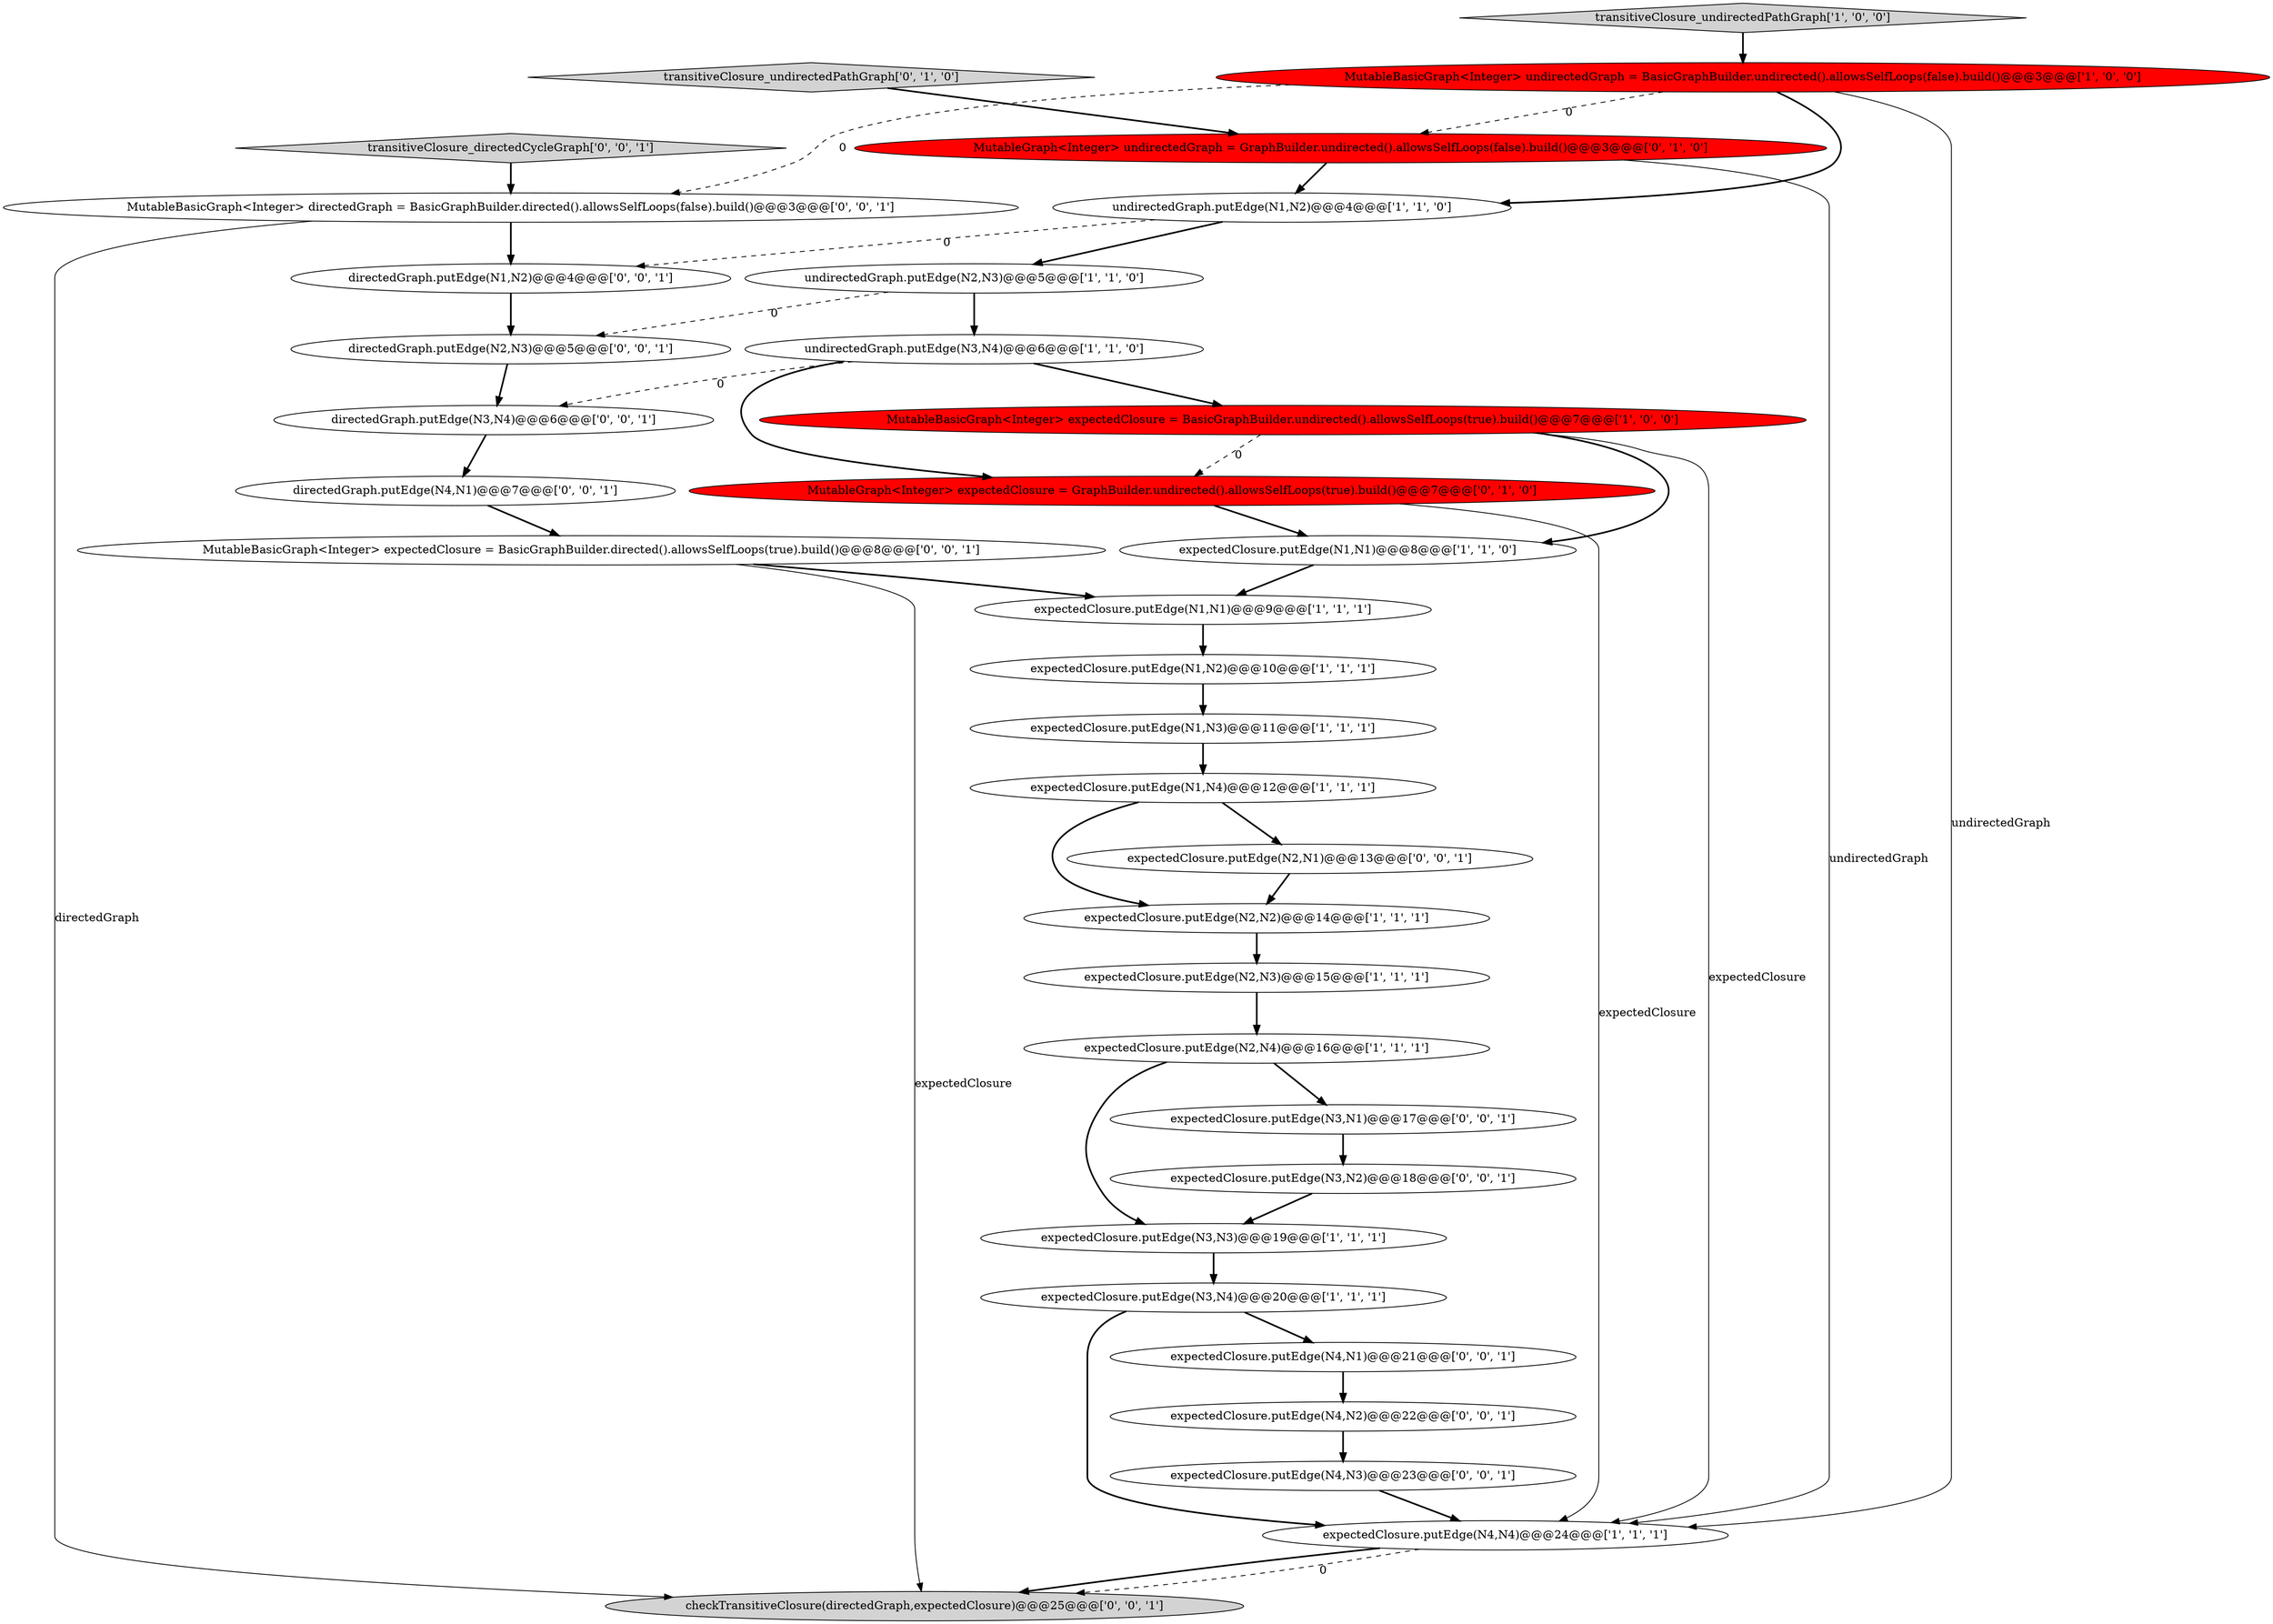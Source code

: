 digraph {
18 [style = filled, label = "transitiveClosure_undirectedPathGraph['0', '1', '0']", fillcolor = lightgray, shape = diamond image = "AAA0AAABBB2BBB"];
26 [style = filled, label = "directedGraph.putEdge(N1,N2)@@@4@@@['0', '0', '1']", fillcolor = white, shape = ellipse image = "AAA0AAABBB3BBB"];
30 [style = filled, label = "MutableBasicGraph<Integer> expectedClosure = BasicGraphBuilder.directed().allowsSelfLoops(true).build()@@@8@@@['0', '0', '1']", fillcolor = white, shape = ellipse image = "AAA0AAABBB3BBB"];
15 [style = filled, label = "expectedClosure.putEdge(N2,N4)@@@16@@@['1', '1', '1']", fillcolor = white, shape = ellipse image = "AAA0AAABBB1BBB"];
4 [style = filled, label = "expectedClosure.putEdge(N3,N3)@@@19@@@['1', '1', '1']", fillcolor = white, shape = ellipse image = "AAA0AAABBB1BBB"];
0 [style = filled, label = "expectedClosure.putEdge(N1,N1)@@@9@@@['1', '1', '1']", fillcolor = white, shape = ellipse image = "AAA0AAABBB1BBB"];
25 [style = filled, label = "directedGraph.putEdge(N4,N1)@@@7@@@['0', '0', '1']", fillcolor = white, shape = ellipse image = "AAA0AAABBB3BBB"];
17 [style = filled, label = "MutableGraph<Integer> undirectedGraph = GraphBuilder.undirected().allowsSelfLoops(false).build()@@@3@@@['0', '1', '0']", fillcolor = red, shape = ellipse image = "AAA1AAABBB2BBB"];
13 [style = filled, label = "expectedClosure.putEdge(N1,N1)@@@8@@@['1', '1', '0']", fillcolor = white, shape = ellipse image = "AAA0AAABBB1BBB"];
8 [style = filled, label = "MutableBasicGraph<Integer> expectedClosure = BasicGraphBuilder.undirected().allowsSelfLoops(true).build()@@@7@@@['1', '0', '0']", fillcolor = red, shape = ellipse image = "AAA1AAABBB1BBB"];
28 [style = filled, label = "expectedClosure.putEdge(N3,N2)@@@18@@@['0', '0', '1']", fillcolor = white, shape = ellipse image = "AAA0AAABBB3BBB"];
6 [style = filled, label = "expectedClosure.putEdge(N1,N4)@@@12@@@['1', '1', '1']", fillcolor = white, shape = ellipse image = "AAA0AAABBB1BBB"];
33 [style = filled, label = "checkTransitiveClosure(directedGraph,expectedClosure)@@@25@@@['0', '0', '1']", fillcolor = lightgray, shape = ellipse image = "AAA0AAABBB3BBB"];
24 [style = filled, label = "directedGraph.putEdge(N2,N3)@@@5@@@['0', '0', '1']", fillcolor = white, shape = ellipse image = "AAA0AAABBB3BBB"];
11 [style = filled, label = "expectedClosure.putEdge(N2,N2)@@@14@@@['1', '1', '1']", fillcolor = white, shape = ellipse image = "AAA0AAABBB1BBB"];
27 [style = filled, label = "directedGraph.putEdge(N3,N4)@@@6@@@['0', '0', '1']", fillcolor = white, shape = ellipse image = "AAA0AAABBB3BBB"];
5 [style = filled, label = "expectedClosure.putEdge(N1,N3)@@@11@@@['1', '1', '1']", fillcolor = white, shape = ellipse image = "AAA0AAABBB1BBB"];
10 [style = filled, label = "undirectedGraph.putEdge(N3,N4)@@@6@@@['1', '1', '0']", fillcolor = white, shape = ellipse image = "AAA0AAABBB1BBB"];
2 [style = filled, label = "undirectedGraph.putEdge(N1,N2)@@@4@@@['1', '1', '0']", fillcolor = white, shape = ellipse image = "AAA0AAABBB1BBB"];
12 [style = filled, label = "expectedClosure.putEdge(N4,N4)@@@24@@@['1', '1', '1']", fillcolor = white, shape = ellipse image = "AAA0AAABBB1BBB"];
16 [style = filled, label = "expectedClosure.putEdge(N1,N2)@@@10@@@['1', '1', '1']", fillcolor = white, shape = ellipse image = "AAA0AAABBB1BBB"];
14 [style = filled, label = "undirectedGraph.putEdge(N2,N3)@@@5@@@['1', '1', '0']", fillcolor = white, shape = ellipse image = "AAA0AAABBB1BBB"];
19 [style = filled, label = "MutableGraph<Integer> expectedClosure = GraphBuilder.undirected().allowsSelfLoops(true).build()@@@7@@@['0', '1', '0']", fillcolor = red, shape = ellipse image = "AAA1AAABBB2BBB"];
3 [style = filled, label = "transitiveClosure_undirectedPathGraph['1', '0', '0']", fillcolor = lightgray, shape = diamond image = "AAA0AAABBB1BBB"];
32 [style = filled, label = "expectedClosure.putEdge(N2,N1)@@@13@@@['0', '0', '1']", fillcolor = white, shape = ellipse image = "AAA0AAABBB3BBB"];
9 [style = filled, label = "MutableBasicGraph<Integer> undirectedGraph = BasicGraphBuilder.undirected().allowsSelfLoops(false).build()@@@3@@@['1', '0', '0']", fillcolor = red, shape = ellipse image = "AAA1AAABBB1BBB"];
31 [style = filled, label = "expectedClosure.putEdge(N4,N2)@@@22@@@['0', '0', '1']", fillcolor = white, shape = ellipse image = "AAA0AAABBB3BBB"];
7 [style = filled, label = "expectedClosure.putEdge(N3,N4)@@@20@@@['1', '1', '1']", fillcolor = white, shape = ellipse image = "AAA0AAABBB1BBB"];
1 [style = filled, label = "expectedClosure.putEdge(N2,N3)@@@15@@@['1', '1', '1']", fillcolor = white, shape = ellipse image = "AAA0AAABBB1BBB"];
21 [style = filled, label = "transitiveClosure_directedCycleGraph['0', '0', '1']", fillcolor = lightgray, shape = diamond image = "AAA0AAABBB3BBB"];
29 [style = filled, label = "expectedClosure.putEdge(N3,N1)@@@17@@@['0', '0', '1']", fillcolor = white, shape = ellipse image = "AAA0AAABBB3BBB"];
23 [style = filled, label = "expectedClosure.putEdge(N4,N1)@@@21@@@['0', '0', '1']", fillcolor = white, shape = ellipse image = "AAA0AAABBB3BBB"];
20 [style = filled, label = "MutableBasicGraph<Integer> directedGraph = BasicGraphBuilder.directed().allowsSelfLoops(false).build()@@@3@@@['0', '0', '1']", fillcolor = white, shape = ellipse image = "AAA0AAABBB3BBB"];
22 [style = filled, label = "expectedClosure.putEdge(N4,N3)@@@23@@@['0', '0', '1']", fillcolor = white, shape = ellipse image = "AAA0AAABBB3BBB"];
6->32 [style = bold, label=""];
23->31 [style = bold, label=""];
9->20 [style = dashed, label="0"];
8->19 [style = dashed, label="0"];
14->24 [style = dashed, label="0"];
0->16 [style = bold, label=""];
12->33 [style = dashed, label="0"];
31->22 [style = bold, label=""];
9->2 [style = bold, label=""];
11->1 [style = bold, label=""];
7->12 [style = bold, label=""];
20->26 [style = bold, label=""];
25->30 [style = bold, label=""];
1->15 [style = bold, label=""];
10->19 [style = bold, label=""];
18->17 [style = bold, label=""];
14->10 [style = bold, label=""];
20->33 [style = solid, label="directedGraph"];
30->33 [style = solid, label="expectedClosure"];
10->27 [style = dashed, label="0"];
26->24 [style = bold, label=""];
4->7 [style = bold, label=""];
19->12 [style = solid, label="expectedClosure"];
29->28 [style = bold, label=""];
3->9 [style = bold, label=""];
21->20 [style = bold, label=""];
8->12 [style = solid, label="expectedClosure"];
5->6 [style = bold, label=""];
10->8 [style = bold, label=""];
17->2 [style = bold, label=""];
19->13 [style = bold, label=""];
22->12 [style = bold, label=""];
6->11 [style = bold, label=""];
7->23 [style = bold, label=""];
2->14 [style = bold, label=""];
9->17 [style = dashed, label="0"];
15->4 [style = bold, label=""];
12->33 [style = bold, label=""];
16->5 [style = bold, label=""];
17->12 [style = solid, label="undirectedGraph"];
30->0 [style = bold, label=""];
2->26 [style = dashed, label="0"];
9->12 [style = solid, label="undirectedGraph"];
32->11 [style = bold, label=""];
24->27 [style = bold, label=""];
27->25 [style = bold, label=""];
15->29 [style = bold, label=""];
8->13 [style = bold, label=""];
28->4 [style = bold, label=""];
13->0 [style = bold, label=""];
}
